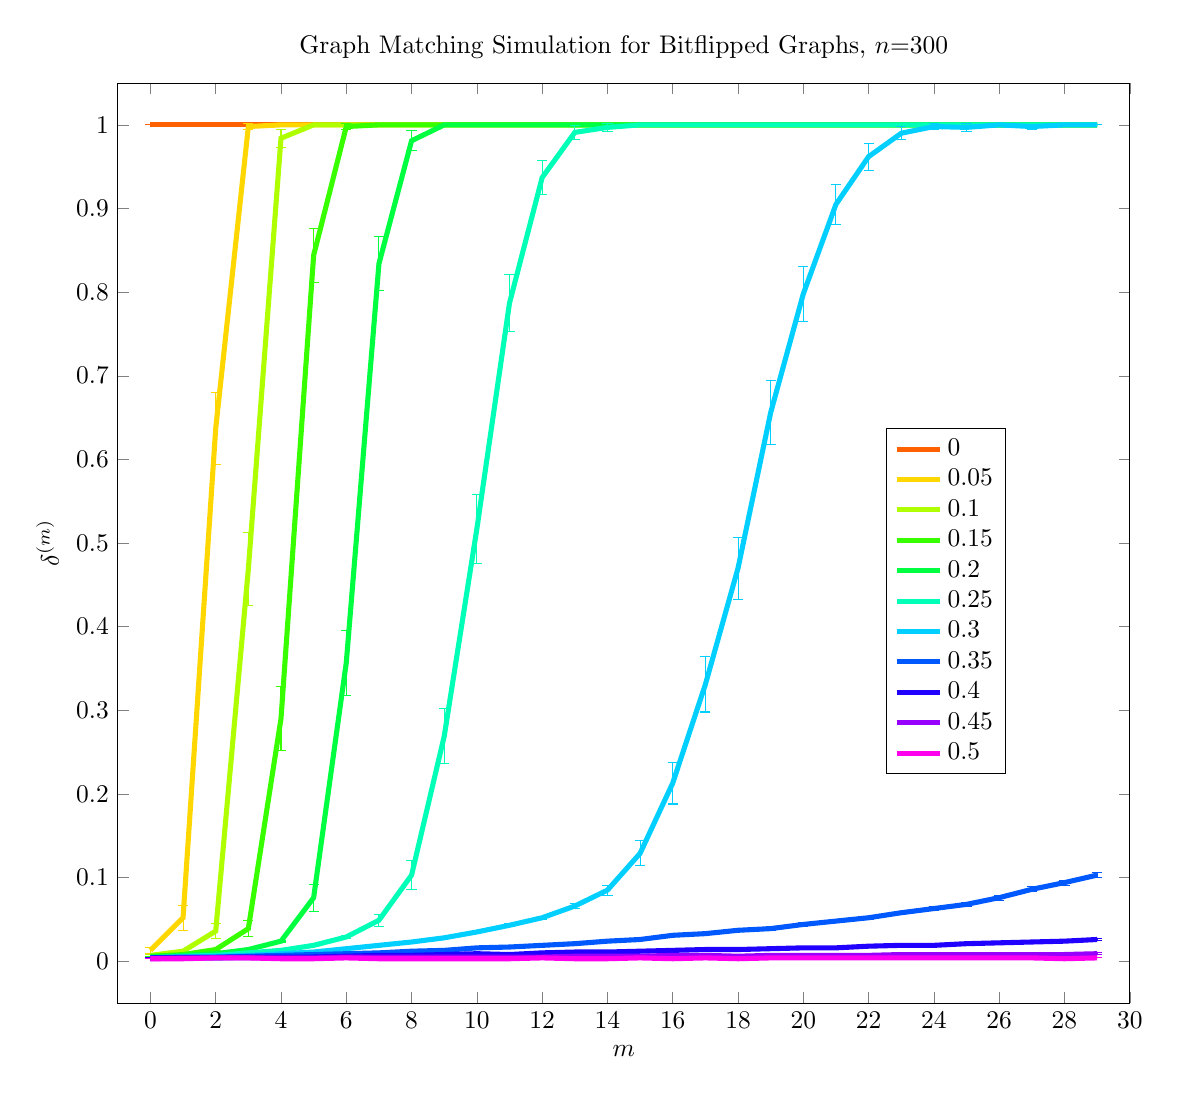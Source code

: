 % This file was created by matlab2tikz v0.4.4 running on MATLAB 7.14.
% Copyright (c) 2008--2013, Nico Schlömer <nico.schloemer@gmail.com>
% All rights reserved.
% 
% The latest updates can be retrieved from
%   http://www.mathworks.com/matlabcentral/fileexchange/22022-matlab2tikz
% where you can also make suggestions and rate matlab2tikz.
% 
%
% defining customcolors
\definecolor{mycolor1}{rgb}{1,0.375,0}%
\definecolor{mycolor2}{rgb}{1,0.844,0}%
\definecolor{mycolor3}{rgb}{0.688,1,0}%
\definecolor{mycolor4}{rgb}{0.219,1,0}%
\definecolor{mycolor5}{rgb}{0,1,0.25}%
\definecolor{mycolor6}{rgb}{0,1,0.719}%
\definecolor{mycolor7}{rgb}{0,0.812,1}%
\definecolor{mycolor8}{rgb}{0,0.344,1}%
\definecolor{mycolor9}{rgb}{0.125,0,1}%
\definecolor{mycolor10}{rgb}{0.594,0,1}%
\definecolor{mycolor11}{rgb}{1,0,0.938}%
%
\begin{tikzpicture}[scale = 0.92]

\begin{axis}[%
width=5.5in,
height=5in,
scale only axis,
xmin=-1,
xmax=30,
xlabel={$m$},
ymin=-0.05,
ymax=1.05,
ylabel={$\delta^{(m)}$},
title={Graph Matching Simulation for Bitflipped Graphs, $n$=300},
legend style={at={(0.759,0.249)},anchor=south west,draw=black,fill=white,legend cell align=left}
]
\addplot [
color=mycolor1,
solid,
line width=2.0pt
]
plot [error bars/.cd, y dir = both, y explicit]
coordinates{
(0,1) += (0.0,0) -= (0.0,0)
(1,1) += (0.0,0) -= (0.0,0)
(2,1) += (0.0,0) -= (0.0,0)
(3,1) += (0.0,0) -= (0.0,0)
(4,1) += (0.0,0) -= (0.0,0)
(5,1) += (0.0,0) -= (0.0,0)
(6,1) += (0.0,0) -= (0.0,0)
(7,1) += (0.0,0) -= (0.0,0)
(8,1) += (0.0,0) -= (0.0,0)
(9,1) += (0.0,0) -= (0.0,0)
(10,1) += (0.0,0) -= (0.0,0)
(11,1) += (0.0,0) -= (0.0,0)
(12,1) += (0.0,0) -= (0.0,0)
(13,1) += (0.0,0) -= (0.0,0)
(14,1) += (0.0,0) -= (0.0,0)
(15,1) += (0.0,0) -= (0.0,0)
(16,1) += (0.0,0) -= (0.0,0)
(17,1) += (0.0,0) -= (0.0,0)
(18,1) += (0.0,0) -= (0.0,0)
(19,1) += (0.0,0) -= (0.0,0)
(20,1) += (0.0,0) -= (0.0,0)
(21,1) += (0.0,0) -= (0.0,0)
(22,1) += (0.0,0) -= (0.0,0)
(23,1) += (0.0,0) -= (0.0,0)
(24,1) += (0.0,0) -= (0.0,0)
(25,1) += (0.0,0) -= (0.0,0)
(26,1) += (0.0,0) -= (0.0,0)
(27,1) += (0.0,0) -= (0.0,0)
(28,1) += (0.0,0) -= (0.0,0)
(29,1) += (0.0,0) -= (0.0,0)
};
\addlegendentry{   0};

\addplot [
color=mycolor2,
solid,
line width=2.0pt
]
plot [error bars/.cd, y dir = both, y explicit]
coordinates{
(0,0.013) += (0.0,0.004) -= (0.0,0.004)
(1,0.052) += (0.0,0.015) -= (0.0,0.015)
(2,0.637) += (0.0,0.043) -= (0.0,0.043)
(3,0.998) += (0.0,0.004) -= (0.0,0.004)
(4,1) += (0.0,0) -= (0.0,0)
(5,1) += (0.0,0) -= (0.0,0)
(6,1) += (0.0,0) -= (0.0,0)
(7,1) += (0.0,0) -= (0.0,0)
(8,1) += (0.0,0) -= (0.0,0)
(9,1) += (0.0,0) -= (0.0,0)
(10,1) += (0.0,0) -= (0.0,0)
(11,1) += (0.0,0) -= (0.0,0)
(12,1) += (0.0,0) -= (0.0,0)
(13,1) += (0.0,0) -= (0.0,0)
(14,1) += (0.0,0) -= (0.0,0)
(15,1) += (0.0,0) -= (0.0,0)
(16,1) += (0.0,0) -= (0.0,0)
(17,1) += (0.0,0) -= (0.0,0)
(18,1) += (0.0,0) -= (0.0,0)
(19,1) += (0.0,0) -= (0.0,0)
(20,1) += (0.0,0) -= (0.0,0)
(21,1) += (0.0,0) -= (0.0,0)
(22,1) += (0.0,0) -= (0.0,0)
(23,1) += (0.0,0) -= (0.0,0)
(24,1) += (0.0,0) -= (0.0,0)
(25,1) += (0.0,0) -= (0.0,0)
(26,1) += (0.0,0) -= (0.0,0)
(27,1) += (0.0,0) -= (0.0,0)
(28,1) += (0.0,0) -= (0.0,0)
(29,1) += (0.0,0) -= (0.0,0)
};
\addlegendentry{0.05};

\addplot [
color=mycolor3,
solid,
line width=2.0pt
]
plot [error bars/.cd, y dir = both, y explicit]
coordinates{
(0,0.007) += (0.0,0.001) -= (0.0,0.001)
(1,0.012) += (0.0,0.001) -= (0.0,0.001)
(2,0.036) += (0.0,0.009) -= (0.0,0.009)
(3,0.469) += (0.0,0.044) -= (0.0,0.044)
(4,0.984) += (0.0,0.011) -= (0.0,0.011)
(5,1) += (0.0,0) -= (0.0,0)
(6,1) += (0.0,0) -= (0.0,0)
(7,1) += (0.0,0) -= (0.0,0)
(8,1) += (0.0,0) -= (0.0,0)
(9,1) += (0.0,0) -= (0.0,0)
(10,1) += (0.0,0) -= (0.0,0)
(11,1) += (0.0,0) -= (0.0,0)
(12,1) += (0.0,0) -= (0.0,0)
(13,1) += (0.0,0) -= (0.0,0)
(14,1) += (0.0,0) -= (0.0,0)
(15,1) += (0.0,0) -= (0.0,0)
(16,1) += (0.0,0) -= (0.0,0)
(17,1) += (0.0,0) -= (0.0,0)
(18,1) += (0.0,0) -= (0.0,0)
(19,1) += (0.0,0) -= (0.0,0)
(20,1) += (0.0,0) -= (0.0,0)
(21,1) += (0.0,0) -= (0.0,0)
(22,1) += (0.0,0) -= (0.0,0)
(23,1) += (0.0,0) -= (0.0,0)
(24,1) += (0.0,0) -= (0.0,0)
(25,1) += (0.0,0) -= (0.0,0)
(26,1) += (0.0,0) -= (0.0,0)
(27,1) += (0.0,0) -= (0.0,0)
(28,1) += (0.0,0) -= (0.0,0)
(29,1) += (0.0,0) -= (0.0,0)
};
\addlegendentry{ 0.1};

\addplot [
color=mycolor4,
solid,
line width=2.0pt
]
plot [error bars/.cd, y dir = both, y explicit]
coordinates{
(0,0.006) += (0.0,0.0) -= (0.0,0.0)
(1,0.008) += (0.0,0.001) -= (0.0,0.001)
(2,0.014) += (0.0,0.001) -= (0.0,0.001)
(3,0.039) += (0.0,0.01) -= (0.0,0.01)
(4,0.29) += (0.0,0.038) -= (0.0,0.038)
(5,0.844) += (0.0,0.032) -= (0.0,0.032)
(6,0.998) += (0.0,0.004) -= (0.0,0.004)
(7,1) += (0.0,0) -= (0.0,0)
(8,1) += (0.0,0) -= (0.0,0)
(9,1) += (0.0,0) -= (0.0,0)
(10,1) += (0.0,0) -= (0.0,0)
(11,1) += (0.0,0) -= (0.0,0)
(12,1) += (0.0,0) -= (0.0,0)
(13,1) += (0.0,0) -= (0.0,0)
(14,1) += (0.0,0) -= (0.0,0)
(15,1) += (0.0,0) -= (0.0,0)
(16,1) += (0.0,0) -= (0.0,0)
(17,1) += (0.0,0) -= (0.0,0)
(18,1) += (0.0,0) -= (0.0,0)
(19,1) += (0.0,0) -= (0.0,0)
(20,1) += (0.0,0) -= (0.0,0)
(21,1) += (0.0,0) -= (0.0,0)
(22,1) += (0.0,0) -= (0.0,0)
(23,1) += (0.0,0) -= (0.0,0)
(24,1) += (0.0,0) -= (0.0,0)
(25,1) += (0.0,0) -= (0.0,0)
(26,1) += (0.0,0) -= (0.0,0)
(27,1) += (0.0,0) -= (0.0,0)
(28,1) += (0.0,0) -= (0.0,0)
(29,1) += (0.0,0) -= (0.0,0)
};
\addlegendentry{0.15};

\addplot [
color=mycolor5,
solid,
line width=2.0pt
]
plot [error bars/.cd, y dir = both, y explicit]
coordinates{
(0,0.005) += (0.0,0.0) -= (0.0,0.0)
(1,0.007) += (0.0,0.0) -= (0.0,0.0)
(2,0.009) += (0.0,0.001) -= (0.0,0.001)
(3,0.014) += (0.0,0.001) -= (0.0,0.001)
(4,0.024) += (0.0,0.001) -= (0.0,0.001)
(5,0.076) += (0.0,0.016) -= (0.0,0.016)
(6,0.357) += (0.0,0.039) -= (0.0,0.039)
(7,0.834) += (0.0,0.032) -= (0.0,0.032)
(8,0.981) += (0.0,0.012) -= (0.0,0.012)
(9,1) += (0.0,0) -= (0.0,0)
(10,1) += (0.0,0) -= (0.0,0)
(11,1) += (0.0,0) -= (0.0,0)
(12,1) += (0.0,0) -= (0.0,0)
(13,1) += (0.0,0) -= (0.0,0)
(14,1) += (0.0,0) -= (0.0,0)
(15,1) += (0.0,0) -= (0.0,0)
(16,1) += (0.0,0) -= (0.0,0)
(17,1) += (0.0,0) -= (0.0,0)
(18,1) += (0.0,0) -= (0.0,0)
(19,1) += (0.0,0) -= (0.0,0)
(20,1) += (0.0,0) -= (0.0,0)
(21,1) += (0.0,0) -= (0.0,0)
(22,1) += (0.0,0) -= (0.0,0)
(23,1) += (0.0,0) -= (0.0,0)
(24,1) += (0.0,0) -= (0.0,0)
(25,1) += (0.0,0) -= (0.0,0)
(26,1) += (0.0,0) -= (0.0,0)
(27,1) += (0.0,0) -= (0.0,0)
(28,1) += (0.0,0) -= (0.0,0)
(29,1) += (0.0,0) -= (0.0,0)
};
\addlegendentry{ 0.2};

\addplot [
color=mycolor6,
solid,
line width=2.0pt
]
plot [error bars/.cd, y dir = both, y explicit]
coordinates{
(0,0.004) += (0.0,0.0) -= (0.0,0.0)
(1,0.006) += (0.0,0.0) -= (0.0,0.0)
(2,0.007) += (0.0,0.0) -= (0.0,0.0)
(3,0.01) += (0.0,0.001) -= (0.0,0.001)
(4,0.013) += (0.0,0.001) -= (0.0,0.001)
(5,0.019) += (0.0,0.001) -= (0.0,0.001)
(6,0.029) += (0.0,0.002) -= (0.0,0.002)
(7,0.049) += (0.0,0.007) -= (0.0,0.007)
(8,0.103) += (0.0,0.017) -= (0.0,0.017)
(9,0.269) += (0.0,0.033) -= (0.0,0.033)
(10,0.517) += (0.0,0.041) -= (0.0,0.041)
(11,0.787) += (0.0,0.034) -= (0.0,0.034)
(12,0.937) += (0.0,0.02) -= (0.0,0.02)
(13,0.991) += (0.0,0.008) -= (0.0,0.008)
(14,0.997) += (0.0,0.005) -= (0.0,0.005)
(15,1) += (0.0,0) -= (0.0,0)
(16,1) += (0.0,0) -= (0.0,0)
(17,1) += (0.0,0) -= (0.0,0)
(18,1) += (0.0,0) -= (0.0,0)
(19,1) += (0.0,0) -= (0.0,0)
(20,1) += (0.0,0) -= (0.0,0)
(21,1) += (0.0,0) -= (0.0,0)
(22,1) += (0.0,0) -= (0.0,0)
(23,1) += (0.0,0) -= (0.0,0)
(24,1) += (0.0,0) -= (0.0,0)
(25,1) += (0.0,0) -= (0.0,0)
(26,1) += (0.0,0) -= (0.0,0)
(27,1) += (0.0,0) -= (0.0,0)
(28,1) += (0.0,0) -= (0.0,0)
(29,1) += (0.0,0) -= (0.0,0)
};
\addlegendentry{0.25};

\addplot [
color=mycolor7,
solid,
line width=2.0pt
]
plot [error bars/.cd, y dir = both, y explicit]
coordinates{
(0,0.004) += (0.0,0.0) -= (0.0,0.0)
(1,0.005) += (0.0,0.0) -= (0.0,0.0)
(2,0.006) += (0.0,0.0) -= (0.0,0.0)
(3,0.007) += (0.0,0.001) -= (0.0,0.001)
(4,0.009) += (0.0,0.001) -= (0.0,0.001)
(5,0.011) += (0.0,0.001) -= (0.0,0.001)
(6,0.015) += (0.0,0.001) -= (0.0,0.001)
(7,0.019) += (0.0,0.001) -= (0.0,0.001)
(8,0.023) += (0.0,0.001) -= (0.0,0.001)
(9,0.028) += (0.0,0.001) -= (0.0,0.001)
(10,0.035) += (0.0,0.001) -= (0.0,0.001)
(11,0.043) += (0.0,0.002) -= (0.0,0.002)
(12,0.052) += (0.0,0.002) -= (0.0,0.002)
(13,0.066) += (0.0,0.003) -= (0.0,0.003)
(14,0.085) += (0.0,0.006) -= (0.0,0.006)
(15,0.129) += (0.0,0.015) -= (0.0,0.015)
(16,0.213) += (0.0,0.025) -= (0.0,0.025)
(17,0.331) += (0.0,0.033) -= (0.0,0.033)
(18,0.47) += (0.0,0.037) -= (0.0,0.037)
(19,0.656) += (0.0,0.038) -= (0.0,0.038)
(20,0.798) += (0.0,0.033) -= (0.0,0.033)
(21,0.905) += (0.0,0.024) -= (0.0,0.024)
(22,0.962) += (0.0,0.016) -= (0.0,0.016)
(23,0.99) += (0.0,0.008) -= (0.0,0.008)
(24,0.998) += (0.0,0.004) -= (0.0,0.004)
(25,0.997) += (0.0,0.005) -= (0.0,0.005)
(26,1) += (0.0,0) -= (0.0,0)
(27,0.998) += (0.0,0.003) -= (0.0,0.003)
(28,1) += (0.0,0) -= (0.0,0)
(29,1) += (0.0,0) -= (0.0,0)
};
\addlegendentry{ 0.3};

\addplot [
color=mycolor8,
solid,
line width=2.0pt
]
plot [error bars/.cd, y dir = both, y explicit]
coordinates{
(0,0.004) += (0.0,0.0) -= (0.0,0.0)
(1,0.005) += (0.0,0.0) -= (0.0,0.0)
(2,0.005) += (0.0,0.0) -= (0.0,0.0)
(3,0.006) += (0.0,0.0) -= (0.0,0.0)
(4,0.007) += (0.0,0.0) -= (0.0,0.0)
(5,0.008) += (0.0,0.001) -= (0.0,0.001)
(6,0.009) += (0.0,0.001) -= (0.0,0.001)
(7,0.01) += (0.0,0.001) -= (0.0,0.001)
(8,0.012) += (0.0,0.001) -= (0.0,0.001)
(9,0.013) += (0.0,0.001) -= (0.0,0.001)
(10,0.016) += (0.0,0.001) -= (0.0,0.001)
(11,0.017) += (0.0,0.001) -= (0.0,0.001)
(12,0.019) += (0.0,0.001) -= (0.0,0.001)
(13,0.021) += (0.0,0.001) -= (0.0,0.001)
(14,0.024) += (0.0,0.001) -= (0.0,0.001)
(15,0.026) += (0.0,0.001) -= (0.0,0.001)
(16,0.031) += (0.0,0.001) -= (0.0,0.001)
(17,0.033) += (0.0,0.001) -= (0.0,0.001)
(18,0.037) += (0.0,0.001) -= (0.0,0.001)
(19,0.039) += (0.0,0.002) -= (0.0,0.002)
(20,0.044) += (0.0,0.002) -= (0.0,0.002)
(21,0.048) += (0.0,0.002) -= (0.0,0.002)
(22,0.052) += (0.0,0.002) -= (0.0,0.002)
(23,0.058) += (0.0,0.002) -= (0.0,0.002)
(24,0.063) += (0.0,0.002) -= (0.0,0.002)
(25,0.068) += (0.0,0.002) -= (0.0,0.002)
(26,0.076) += (0.0,0.003) -= (0.0,0.003)
(27,0.086) += (0.0,0.003) -= (0.0,0.003)
(28,0.094) += (0.0,0.003) -= (0.0,0.003)
(29,0.103) += (0.0,0.003) -= (0.0,0.003)
};
\addlegendentry{0.35};

\addplot [
color=mycolor9,
solid,
line width=2.0pt
]
plot [error bars/.cd, y dir = both, y explicit]
coordinates{
(0,0.004) += (0.0,0.0) -= (0.0,0.0)
(1,0.004) += (0.0,0.0) -= (0.0,0.0)
(2,0.004) += (0.0,0.0) -= (0.0,0.0)
(3,0.005) += (0.0,0.0) -= (0.0,0.0)
(4,0.005) += (0.0,0.0) -= (0.0,0.0)
(5,0.005) += (0.0,0.0) -= (0.0,0.0)
(6,0.006) += (0.0,0.0) -= (0.0,0.0)
(7,0.007) += (0.0,0.0) -= (0.0,0.0)
(8,0.007) += (0.0,0.0) -= (0.0,0.0)
(9,0.008) += (0.0,0.0) -= (0.0,0.0)
(10,0.009) += (0.0,0.001) -= (0.0,0.001)
(11,0.008) += (0.0,0.001) -= (0.0,0.001)
(12,0.01) += (0.0,0.001) -= (0.0,0.001)
(13,0.011) += (0.0,0.001) -= (0.0,0.001)
(14,0.011) += (0.0,0.001) -= (0.0,0.001)
(15,0.012) += (0.0,0.001) -= (0.0,0.001)
(16,0.013) += (0.0,0.001) -= (0.0,0.001)
(17,0.014) += (0.0,0.001) -= (0.0,0.001)
(18,0.014) += (0.0,0.001) -= (0.0,0.001)
(19,0.015) += (0.0,0.001) -= (0.0,0.001)
(20,0.016) += (0.0,0.001) -= (0.0,0.001)
(21,0.016) += (0.0,0.001) -= (0.0,0.001)
(22,0.018) += (0.0,0.001) -= (0.0,0.001)
(23,0.019) += (0.0,0.001) -= (0.0,0.001)
(24,0.019) += (0.0,0.001) -= (0.0,0.001)
(25,0.021) += (0.0,0.001) -= (0.0,0.001)
(26,0.022) += (0.0,0.001) -= (0.0,0.001)
(27,0.023) += (0.0,0.001) -= (0.0,0.001)
(28,0.024) += (0.0,0.001) -= (0.0,0.001)
(29,0.026) += (0.0,0.001) -= (0.0,0.001)
};
\addlegendentry{ 0.4};

\addplot [
color=mycolor10,
solid,
line width=2.0pt
]
plot [error bars/.cd, y dir = both, y explicit]
coordinates{
(0,0.003) += (0.0,0.0) -= (0.0,0.0)
(1,0.004) += (0.0,0.0) -= (0.0,0.0)
(2,0.004) += (0.0,0.0) -= (0.0,0.0)
(3,0.004) += (0.0,0.0) -= (0.0,0.0)
(4,0.004) += (0.0,0.0) -= (0.0,0.0)
(5,0.004) += (0.0,0.0) -= (0.0,0.0)
(6,0.005) += (0.0,0.0) -= (0.0,0.0)
(7,0.005) += (0.0,0.0) -= (0.0,0.0)
(8,0.005) += (0.0,0.0) -= (0.0,0.0)
(9,0.005) += (0.0,0.0) -= (0.0,0.0)
(10,0.005) += (0.0,0.0) -= (0.0,0.0)
(11,0.005) += (0.0,0.0) -= (0.0,0.0)
(12,0.005) += (0.0,0.0) -= (0.0,0.0)
(13,0.006) += (0.0,0.0) -= (0.0,0.0)
(14,0.006) += (0.0,0.0) -= (0.0,0.0)
(15,0.006) += (0.0,0.0) -= (0.0,0.0)
(16,0.007) += (0.0,0.0) -= (0.0,0.0)
(17,0.007) += (0.0,0.0) -= (0.0,0.0)
(18,0.006) += (0.0,0.0) -= (0.0,0.0)
(19,0.007) += (0.0,0.001) -= (0.0,0.001)
(20,0.007) += (0.0,0.0) -= (0.0,0.0)
(21,0.007) += (0.0,0.0) -= (0.0,0.0)
(22,0.007) += (0.0,0.0) -= (0.0,0.0)
(23,0.008) += (0.0,0.001) -= (0.0,0.001)
(24,0.008) += (0.0,0.0) -= (0.0,0.0)
(25,0.008) += (0.0,0.001) -= (0.0,0.001)
(26,0.008) += (0.0,0.001) -= (0.0,0.001)
(27,0.008) += (0.0,0.001) -= (0.0,0.001)
(28,0.008) += (0.0,0.001) -= (0.0,0.001)
(29,0.009) += (0.0,0.001) -= (0.0,0.001)
};
\addlegendentry{0.45};

\addplot [
color=mycolor11,
solid,
line width=2.0pt
]
plot [error bars/.cd, y dir = both, y explicit]
coordinates{
(0,0.003) += (0.0,0.0) -= (0.0,0.0)
(1,0.003) += (0.0,0.0) -= (0.0,0.0)
(2,0.004) += (0.0,0.0) -= (0.0,0.0)
(3,0.004) += (0.0,0.0) -= (0.0,0.0)
(4,0.003) += (0.0,0.0) -= (0.0,0.0)
(5,0.003) += (0.0,0.0) -= (0.0,0.0)
(6,0.004) += (0.0,0.0) -= (0.0,0.0)
(7,0.003) += (0.0,0.0) -= (0.0,0.0)
(8,0.003) += (0.0,0.0) -= (0.0,0.0)
(9,0.003) += (0.0,0.0) -= (0.0,0.0)
(10,0.003) += (0.0,0.0) -= (0.0,0.0)
(11,0.003) += (0.0,0.0) -= (0.0,0.0)
(12,0.004) += (0.0,0.0) -= (0.0,0.0)
(13,0.003) += (0.0,0.0) -= (0.0,0.0)
(14,0.003) += (0.0,0.0) -= (0.0,0.0)
(15,0.004) += (0.0,0.0) -= (0.0,0.0)
(16,0.003) += (0.0,0.0) -= (0.0,0.0)
(17,0.004) += (0.0,0.0) -= (0.0,0.0)
(18,0.003) += (0.0,0.0) -= (0.0,0.0)
(19,0.004) += (0.0,0.0) -= (0.0,0.0)
(20,0.004) += (0.0,0.0) -= (0.0,0.0)
(21,0.004) += (0.0,0.0) -= (0.0,0.0)
(22,0.004) += (0.0,0.0) -= (0.0,0.0)
(23,0.004) += (0.0,0.0) -= (0.0,0.0)
(24,0.004) += (0.0,0.0) -= (0.0,0.0)
(25,0.004) += (0.0,0.0) -= (0.0,0.0)
(26,0.004) += (0.0,0.0) -= (0.0,0.0)
(27,0.004) += (0.0,0.0) -= (0.0,0.0)
(28,0.003) += (0.0,0.0) -= (0.0,0.0)
(29,0.004) += (0.0,0.0) -= (0.0,0.0)
};
\addlegendentry{ 0.5};

\end{axis}
\end{tikzpicture}%